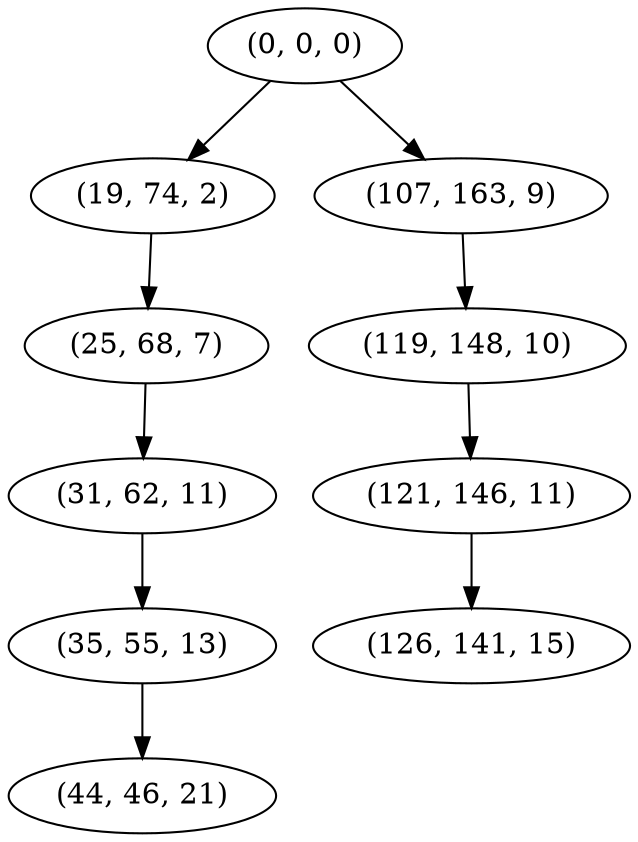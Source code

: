 digraph tree {
    "(0, 0, 0)";
    "(19, 74, 2)";
    "(25, 68, 7)";
    "(31, 62, 11)";
    "(35, 55, 13)";
    "(44, 46, 21)";
    "(107, 163, 9)";
    "(119, 148, 10)";
    "(121, 146, 11)";
    "(126, 141, 15)";
    "(0, 0, 0)" -> "(19, 74, 2)";
    "(0, 0, 0)" -> "(107, 163, 9)";
    "(19, 74, 2)" -> "(25, 68, 7)";
    "(25, 68, 7)" -> "(31, 62, 11)";
    "(31, 62, 11)" -> "(35, 55, 13)";
    "(35, 55, 13)" -> "(44, 46, 21)";
    "(107, 163, 9)" -> "(119, 148, 10)";
    "(119, 148, 10)" -> "(121, 146, 11)";
    "(121, 146, 11)" -> "(126, 141, 15)";
}
